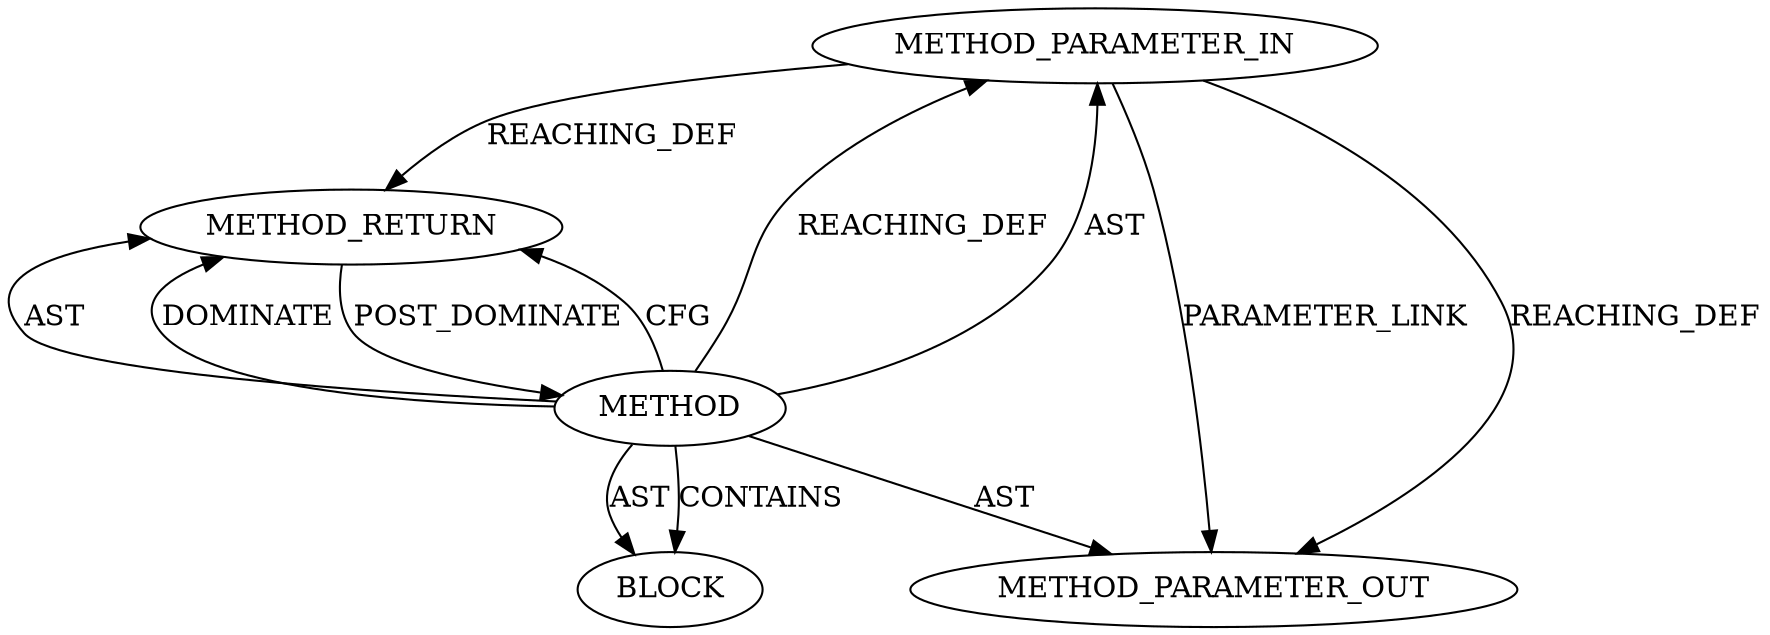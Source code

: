digraph {
  20276 [label=METHOD_PARAMETER_IN ORDER=1 CODE="p1" IS_VARIADIC=false TYPE_FULL_NAME="ANY" EVALUATION_STRATEGY="BY_VALUE" INDEX=1 NAME="p1"]
  20277 [label=BLOCK ORDER=1 ARGUMENT_INDEX=1 CODE="<empty>" TYPE_FULL_NAME="ANY"]
  20278 [label=METHOD_RETURN ORDER=2 CODE="RET" TYPE_FULL_NAME="ANY" EVALUATION_STRATEGY="BY_VALUE"]
  22117 [label=METHOD_PARAMETER_OUT ORDER=1 CODE="p1" IS_VARIADIC=false TYPE_FULL_NAME="ANY" EVALUATION_STRATEGY="BY_VALUE" INDEX=1 NAME="p1"]
  20275 [label=METHOD AST_PARENT_TYPE="NAMESPACE_BLOCK" AST_PARENT_FULL_NAME="<global>" ORDER=0 CODE="<empty>" FULL_NAME="PTR_ERR" IS_EXTERNAL=true FILENAME="<empty>" SIGNATURE="" NAME="PTR_ERR"]
  20276 -> 20278 [label=REACHING_DEF VARIABLE="p1"]
  20276 -> 22117 [label=REACHING_DEF VARIABLE="p1"]
  20275 -> 20277 [label=CONTAINS ]
  20275 -> 20277 [label=AST ]
  20276 -> 22117 [label=PARAMETER_LINK ]
  20275 -> 22117 [label=AST ]
  20278 -> 20275 [label=POST_DOMINATE ]
  20275 -> 20278 [label=CFG ]
  20275 -> 20276 [label=REACHING_DEF VARIABLE=""]
  20275 -> 20278 [label=AST ]
  20275 -> 20278 [label=DOMINATE ]
  20275 -> 20276 [label=AST ]
}
